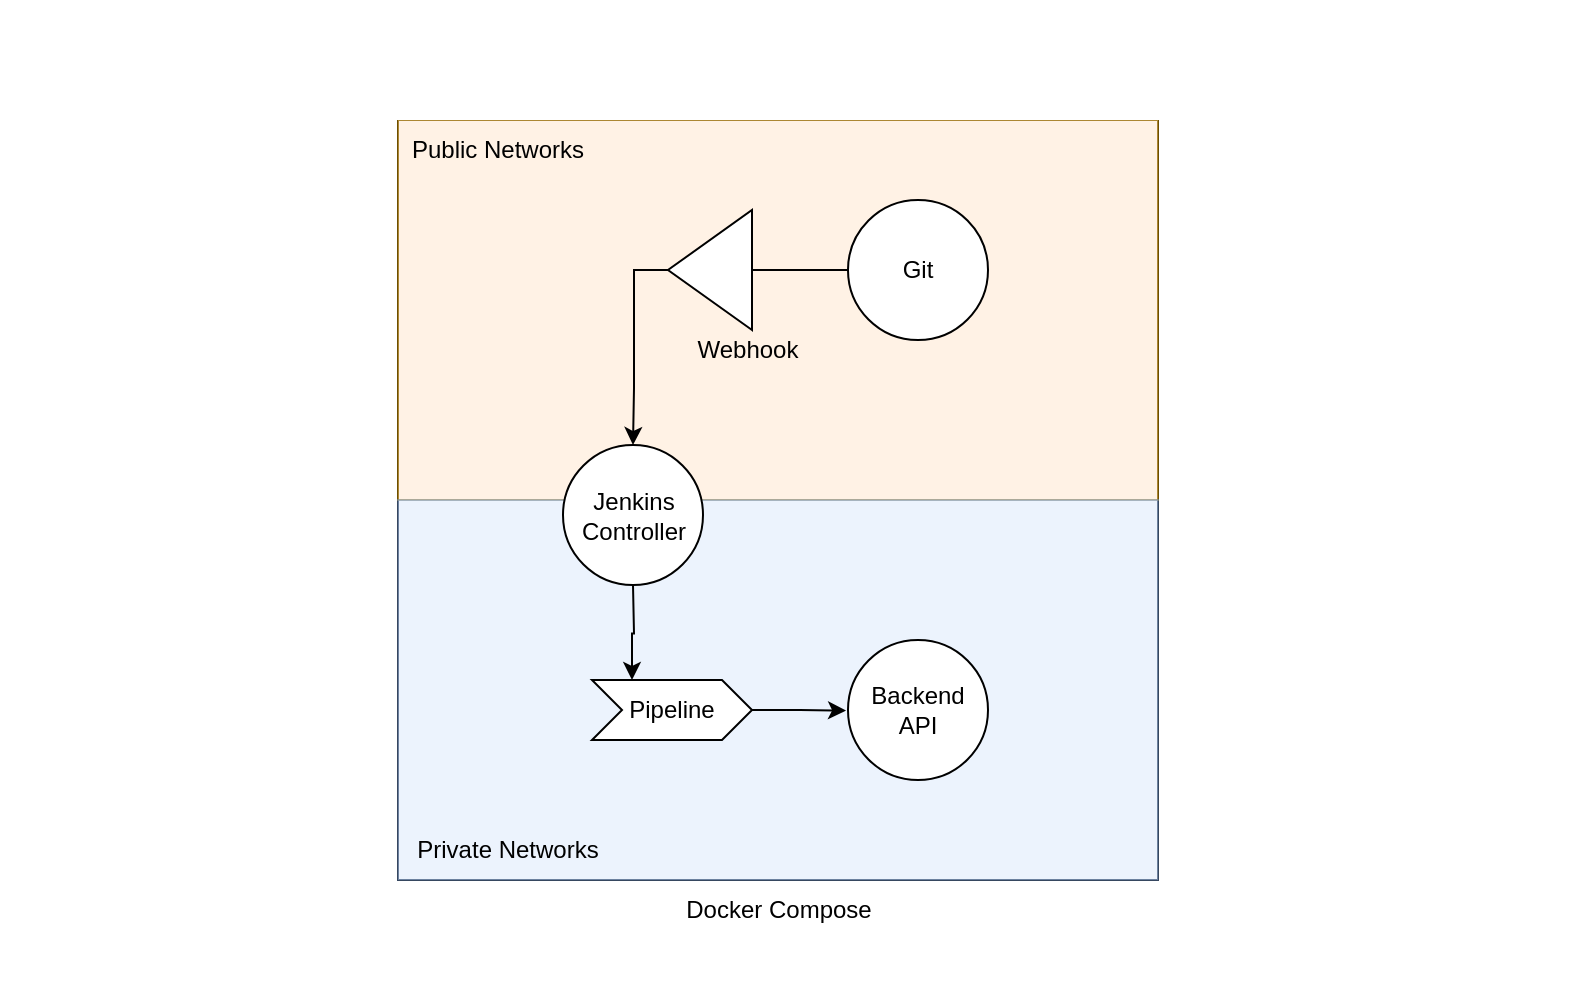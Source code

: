 <mxfile version="20.8.20" type="github">
  <diagram name="Page-1" id="e3u78j5K5cXo2vV3OTa7">
    <mxGraphModel dx="1728" dy="630" grid="1" gridSize="10" guides="1" tooltips="1" connect="1" arrows="1" fold="1" page="1" pageScale="1" pageWidth="850" pageHeight="1100" background="#FFFFFF" math="0" shadow="0">
      <root>
        <mxCell id="0" />
        <mxCell id="1" parent="0" />
        <mxCell id="RVHniJEZbcy5vf2PCSWR-25" value="" style="rounded=0;whiteSpace=wrap;html=1;strokeWidth=1;strokeColor=none;" vertex="1" parent="1">
          <mxGeometry x="30" y="480" width="790" height="60" as="geometry" />
        </mxCell>
        <mxCell id="RVHniJEZbcy5vf2PCSWR-5" value="" style="whiteSpace=wrap;html=1;aspect=fixed;" vertex="1" parent="1">
          <mxGeometry x="229" y="100" width="380" height="380" as="geometry" />
        </mxCell>
        <mxCell id="RVHniJEZbcy5vf2PCSWR-11" value="" style="rounded=0;whiteSpace=wrap;html=1;fillColor=#ffe6cc;strokeColor=#d79b00;opacity=50;" vertex="1" parent="1">
          <mxGeometry x="229" y="100" width="380" height="190" as="geometry" />
        </mxCell>
        <mxCell id="RVHniJEZbcy5vf2PCSWR-6" value="Docker Compose" style="text;html=1;strokeColor=none;fillColor=none;align=center;verticalAlign=middle;whiteSpace=wrap;rounded=0;" vertex="1" parent="1">
          <mxGeometry x="366.5" y="480" width="105" height="30" as="geometry" />
        </mxCell>
        <mxCell id="RVHniJEZbcy5vf2PCSWR-13" value="" style="rounded=0;whiteSpace=wrap;html=1;fillColor=#dae8fc;strokeColor=#6c8ebf;opacity=50;" vertex="1" parent="1">
          <mxGeometry x="229" y="290" width="380" height="190" as="geometry" />
        </mxCell>
        <mxCell id="RVHniJEZbcy5vf2PCSWR-39" style="edgeStyle=orthogonalEdgeStyle;rounded=0;orthogonalLoop=1;jettySize=auto;html=1;entryX=0.25;entryY=0;entryDx=0;entryDy=0;" edge="1" parent="1" target="RVHniJEZbcy5vf2PCSWR-38">
          <mxGeometry relative="1" as="geometry">
            <mxPoint x="346.5" y="332.5" as="sourcePoint" />
          </mxGeometry>
        </mxCell>
        <mxCell id="RVHniJEZbcy5vf2PCSWR-9" value="Jenkins Controller" style="ellipse;whiteSpace=wrap;html=1;aspect=fixed;" vertex="1" parent="1">
          <mxGeometry x="311.5" y="262.5" width="70" height="70" as="geometry" />
        </mxCell>
        <mxCell id="RVHniJEZbcy5vf2PCSWR-12" value="Public Networks" style="text;html=1;strokeColor=none;fillColor=none;align=center;verticalAlign=middle;whiteSpace=wrap;rounded=0;" vertex="1" parent="1">
          <mxGeometry x="229" y="100" width="100" height="30" as="geometry" />
        </mxCell>
        <mxCell id="RVHniJEZbcy5vf2PCSWR-14" value="&lt;div&gt;Private Networks&lt;/div&gt;" style="text;html=1;strokeColor=none;fillColor=none;align=center;verticalAlign=middle;whiteSpace=wrap;rounded=0;" vertex="1" parent="1">
          <mxGeometry x="229" y="450" width="110" height="30" as="geometry" />
        </mxCell>
        <mxCell id="RVHniJEZbcy5vf2PCSWR-19" value="&lt;div&gt;Webhook&lt;/div&gt;" style="text;html=1;strokeColor=none;fillColor=none;align=center;verticalAlign=middle;whiteSpace=wrap;rounded=0;" vertex="1" parent="1">
          <mxGeometry x="374" y="200" width="60" height="30" as="geometry" />
        </mxCell>
        <mxCell id="RVHniJEZbcy5vf2PCSWR-23" value="Backend&lt;br&gt;API" style="ellipse;whiteSpace=wrap;html=1;aspect=fixed;" vertex="1" parent="1">
          <mxGeometry x="454" y="360" width="70" height="70" as="geometry" />
        </mxCell>
        <mxCell id="RVHniJEZbcy5vf2PCSWR-24" value="" style="rounded=0;whiteSpace=wrap;html=1;strokeWidth=1;strokeColor=none;" vertex="1" parent="1">
          <mxGeometry x="30" y="40" width="790" height="60" as="geometry" />
        </mxCell>
        <mxCell id="RVHniJEZbcy5vf2PCSWR-26" value="" style="rounded=0;whiteSpace=wrap;html=1;strokeWidth=1;strokeColor=none;" vertex="1" parent="1">
          <mxGeometry x="30" y="100" width="60" height="380" as="geometry" />
        </mxCell>
        <mxCell id="RVHniJEZbcy5vf2PCSWR-27" value="" style="rounded=0;whiteSpace=wrap;html=1;strokeWidth=1;strokeColor=none;" vertex="1" parent="1">
          <mxGeometry x="760" y="100" width="60" height="380" as="geometry" />
        </mxCell>
        <mxCell id="RVHniJEZbcy5vf2PCSWR-31" style="edgeStyle=orthogonalEdgeStyle;rounded=0;orthogonalLoop=1;jettySize=auto;html=1;entryX=0.5;entryY=0;entryDx=0;entryDy=0;startArrow=none;" edge="1" parent="1" source="RVHniJEZbcy5vf2PCSWR-18" target="RVHniJEZbcy5vf2PCSWR-9">
          <mxGeometry relative="1" as="geometry">
            <Array as="points">
              <mxPoint x="347" y="175" />
              <mxPoint x="347" y="234" />
            </Array>
          </mxGeometry>
        </mxCell>
        <mxCell id="RVHniJEZbcy5vf2PCSWR-28" value="Git" style="ellipse;whiteSpace=wrap;html=1;aspect=fixed;" vertex="1" parent="1">
          <mxGeometry x="454" y="140" width="70" height="70" as="geometry" />
        </mxCell>
        <mxCell id="RVHniJEZbcy5vf2PCSWR-33" value="" style="edgeStyle=orthogonalEdgeStyle;rounded=0;orthogonalLoop=1;jettySize=auto;html=1;entryX=0.5;entryY=0;entryDx=0;entryDy=0;endArrow=none;" edge="1" parent="1" source="RVHniJEZbcy5vf2PCSWR-28" target="RVHniJEZbcy5vf2PCSWR-18">
          <mxGeometry relative="1" as="geometry">
            <mxPoint x="454" y="175" as="sourcePoint" />
            <mxPoint x="347" y="263" as="targetPoint" />
            <Array as="points">
              <mxPoint x="404" y="175" />
              <mxPoint x="404" y="190" />
            </Array>
          </mxGeometry>
        </mxCell>
        <mxCell id="RVHniJEZbcy5vf2PCSWR-18" value="" style="triangle;whiteSpace=wrap;html=1;strokeWidth=1;rotation=-180;" vertex="1" parent="1">
          <mxGeometry x="364" y="145" width="42" height="60" as="geometry" />
        </mxCell>
        <mxCell id="RVHniJEZbcy5vf2PCSWR-16" value="" style="shape=image;html=1;verticalAlign=top;verticalLabelPosition=bottom;labelBackgroundColor=#ffffff;imageAspect=0;aspect=fixed;image=https://cdn4.iconfinder.com/data/icons/app-custom-ui-1/48/Bell-128.png;strokeWidth=0;imageBorder=none;imageBackground=none;" vertex="1" parent="1">
          <mxGeometry x="381.5" y="163.5" width="23" height="23" as="geometry" />
        </mxCell>
        <mxCell id="RVHniJEZbcy5vf2PCSWR-40" style="edgeStyle=orthogonalEdgeStyle;rounded=0;orthogonalLoop=1;jettySize=auto;html=1;entryX=-0.014;entryY=0.504;entryDx=0;entryDy=0;entryPerimeter=0;" edge="1" parent="1" source="RVHniJEZbcy5vf2PCSWR-38" target="RVHniJEZbcy5vf2PCSWR-23">
          <mxGeometry relative="1" as="geometry" />
        </mxCell>
        <mxCell id="RVHniJEZbcy5vf2PCSWR-38" value="Pipeline" style="shape=step;perimeter=stepPerimeter;whiteSpace=wrap;html=1;fixedSize=1;strokeWidth=1;size=15;" vertex="1" parent="1">
          <mxGeometry x="326" y="380" width="80" height="30" as="geometry" />
        </mxCell>
      </root>
    </mxGraphModel>
  </diagram>
</mxfile>

